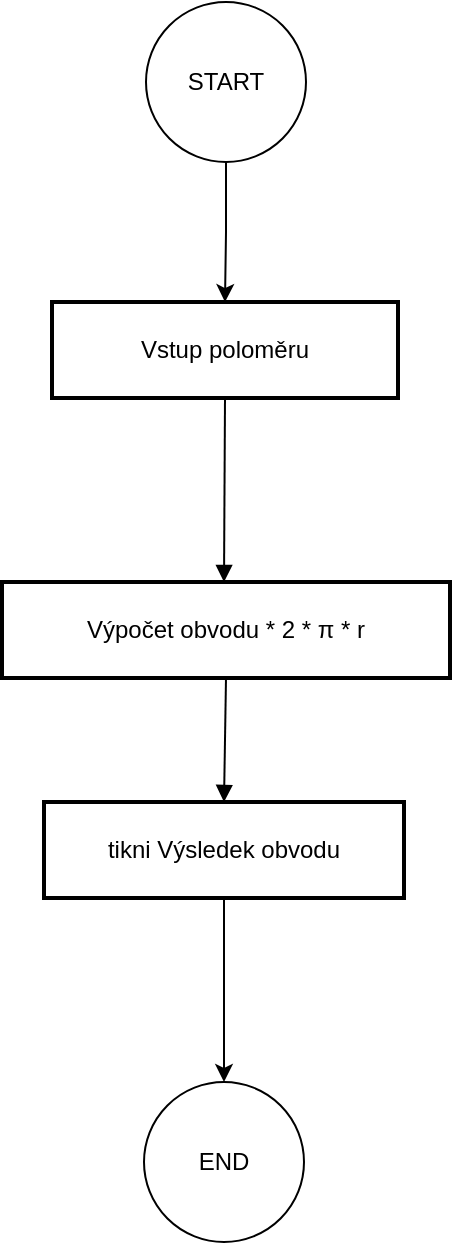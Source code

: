 <mxfile version="24.8.0">
  <diagram name="Stránka-1" id="EDRWcXSKZwgSVyyen9P4">
    <mxGraphModel dx="1167" dy="662" grid="1" gridSize="10" guides="1" tooltips="1" connect="1" arrows="1" fold="1" page="1" pageScale="1" pageWidth="827" pageHeight="1169" math="0" shadow="0">
      <root>
        <mxCell id="0" />
        <mxCell id="1" parent="0" />
        <mxCell id="2" value="Vstup poloměru" style="whiteSpace=wrap;strokeWidth=2;" parent="1" vertex="1">
          <mxGeometry x="95" y="180" width="173" height="48" as="geometry" />
        </mxCell>
        <mxCell id="6" value="Výpočet obvodu * 2 * π * r" style="whiteSpace=wrap;strokeWidth=2;" parent="1" vertex="1">
          <mxGeometry x="70" y="320" width="224" height="48" as="geometry" />
        </mxCell>
        <mxCell id="9C4o_JoS77tuQ_077C_d-20" style="edgeStyle=orthogonalEdgeStyle;rounded=0;orthogonalLoop=1;jettySize=auto;html=1;exitX=0.5;exitY=1;exitDx=0;exitDy=0;" edge="1" parent="1" source="7" target="9C4o_JoS77tuQ_077C_d-21">
          <mxGeometry relative="1" as="geometry">
            <mxPoint x="176" y="940" as="targetPoint" />
          </mxGeometry>
        </mxCell>
        <mxCell id="7" value="tikni Výsledek obvodu" style="whiteSpace=wrap;strokeWidth=2;" parent="1" vertex="1">
          <mxGeometry x="91" y="430" width="180" height="48" as="geometry" />
        </mxCell>
        <mxCell id="8" value="" style="curved=1;startArrow=none;endArrow=block;exitX=0.5;exitY=1.01;entryX=0.5;entryY=0;entryDx=0;entryDy=0;" parent="1" source="2" edge="1">
          <mxGeometry relative="1" as="geometry">
            <Array as="points" />
            <mxPoint x="181" y="320" as="targetPoint" />
          </mxGeometry>
        </mxCell>
        <mxCell id="13" value="" style="curved=1;startArrow=none;endArrow=block;exitX=0.5;exitY=1.01;entryX=0.5;entryY=-0.01;" parent="1" source="6" target="7" edge="1">
          <mxGeometry relative="1" as="geometry">
            <Array as="points" />
          </mxGeometry>
        </mxCell>
        <mxCell id="9C4o_JoS77tuQ_077C_d-19" style="edgeStyle=orthogonalEdgeStyle;rounded=0;orthogonalLoop=1;jettySize=auto;html=1;exitX=0.5;exitY=1;exitDx=0;exitDy=0;entryX=0.5;entryY=0;entryDx=0;entryDy=0;" edge="1" parent="1" source="9C4o_JoS77tuQ_077C_d-13" target="2">
          <mxGeometry relative="1" as="geometry" />
        </mxCell>
        <mxCell id="9C4o_JoS77tuQ_077C_d-13" value="START" style="ellipse;whiteSpace=wrap;html=1;aspect=fixed;" vertex="1" parent="1">
          <mxGeometry x="142" y="30" width="80" height="80" as="geometry" />
        </mxCell>
        <mxCell id="9C4o_JoS77tuQ_077C_d-21" value="END" style="ellipse;whiteSpace=wrap;html=1;aspect=fixed;" vertex="1" parent="1">
          <mxGeometry x="141" y="570" width="80" height="80" as="geometry" />
        </mxCell>
      </root>
    </mxGraphModel>
  </diagram>
</mxfile>
